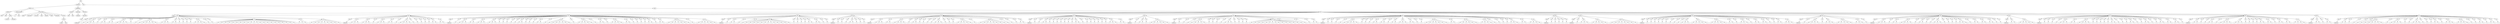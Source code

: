 digraph Tree {
	"t0" [label = "TEI"];
	"t1" [label = "teiHeader"];
	"t2" [label = "fileDesc"];
	"t3" [label = "titleStmt"];
	"t4" [label = "title"];
	"t5" [label = "title"];
	"t6" [label = "author"];
	"t7" [label = "surname"];
	"t8" [label = "forename"];
	"t9" [label = "publicationStmt"];
	"t10" [label = "p"];
	"t11" [label = "idno"];
	"t12" [label = "sourceDesc"];
	"t13" [label = "genre"];
	"t14" [label = "inspiration"];
	"t15" [label = "structure"];
	"t16" [label = "type"];
	"t17" [label = "periode"];
	"t18" [label = "taille"];
	"t19" [label = "permalien"];
	"t20" [label = "sources"];
	"t21" [label = "source"];
	"t22" [label = "author"];
	"t23" [label = "text"];
	"t24" [label = "profileDesc"];
	"t25" [label = "creation"];
	"t26" [label = "date"];
	"t27" [label = "date"];
	"t28" [label = "langUsage"];
	"t29" [label = "language"];
	"t30" [label = "textClass"];
	"t31" [label = "keywords"];
	"t32" [label = "term"];
	"t33" [label = "text"];
	"t34" [label = "body"];
	"t35" [label = "div1"];
	"t36" [label = "head"];
	"t37" [label = "div2"];
	"t38" [label = "head"];
	"t39" [label = "listPerson"];
	"t40" [label = "sp"];
	"t41" [label = "l"];
	"t42" [label = "sp"];
	"t43" [label = "l"];
	"t44" [label = "l"];
	"t45" [label = "l"];
	"t46" [label = "sp"];
	"t47" [label = "l"];
	"t48" [label = "sp"];
	"t49" [label = "l"];
	"t50" [label = "l"];
	"t51" [label = "sp"];
	"t52" [label = "l"];
	"t53" [label = "l"];
	"t54" [label = "sp"];
	"t55" [label = "l"];
	"t56" [label = "l"];
	"t57" [label = "l"];
	"t58" [label = "l"];
	"t59" [label = "sp"];
	"t60" [label = "l"];
	"t61" [label = "sp"];
	"t62" [label = "l"];
	"t63" [label = "sp"];
	"t64" [label = "l"];
	"t65" [label = "l"];
	"t66" [label = "l"];
	"t67" [label = "l"];
	"t68" [label = "l"];
	"t69" [label = "l"];
	"t70" [label = "sp"];
	"t71" [label = "l"];
	"t72" [label = "l"];
	"t73" [label = "l"];
	"t74" [label = "sp"];
	"t75" [label = "l"];
	"t76" [label = "l"];
	"t77" [label = "sp"];
	"t78" [label = "l"];
	"t79" [label = "sp"];
	"t80" [label = "l"];
	"t81" [label = "sp"];
	"t82" [label = "l"];
	"t83" [label = "sp"];
	"t84" [label = "l"];
	"t85" [label = "sp"];
	"t86" [label = "l"];
	"t87" [label = "l"];
	"t88" [label = "l"];
	"t89" [label = "l"];
	"t90" [label = "sp"];
	"t91" [label = "l"];
	"t92" [label = "sp"];
	"t93" [label = "l"];
	"t94" [label = "sp"];
	"t95" [label = "l"];
	"t96" [label = "l"];
	"t97" [label = "l"];
	"t98" [label = "l"];
	"t99" [label = "l"];
	"t100" [label = "l"];
	"t101" [label = "l"];
	"t102" [label = "l"];
	"t103" [label = "l"];
	"t104" [label = "l"];
	"t105" [label = "l"];
	"t106" [label = "l"];
	"t107" [label = "l"];
	"t108" [label = "l"];
	"t109" [label = "l"];
	"t110" [label = "l"];
	"t111" [label = "l"];
	"t112" [label = "l"];
	"t113" [label = "l"];
	"t114" [label = "l"];
	"t115" [label = "l"];
	"t116" [label = "l"];
	"t117" [label = "sp"];
	"t118" [label = "l"];
	"t119" [label = "l"];
	"t120" [label = "l"];
	"t121" [label = "sp"];
	"t122" [label = "l"];
	"t123" [label = "l"];
	"t124" [label = "l"];
	"t125" [label = "l"];
	"t126" [label = "l"];
	"t127" [label = "l"];
	"t128" [label = "l"];
	"t129" [label = "l"];
	"t130" [label = "l"];
	"t131" [label = "div2"];
	"t132" [label = "head"];
	"t133" [label = "listPerson"];
	"t134" [label = "sp"];
	"t135" [label = "l"];
	"t136" [label = "l"];
	"t137" [label = "l"];
	"t138" [label = "sp"];
	"t139" [label = "l"];
	"t140" [label = "l"];
	"t141" [label = "l"];
	"t142" [label = "sp"];
	"t143" [label = "l"];
	"t144" [label = "sp"];
	"t145" [label = "l"];
	"t146" [label = "l"];
	"t147" [label = "l"];
	"t148" [label = "sp"];
	"t149" [label = "l"];
	"t150" [label = "l"];
	"t151" [label = "sp"];
	"t152" [label = "l"];
	"t153" [label = "sp"];
	"t154" [label = "l"];
	"t155" [label = "l"];
	"t156" [label = "l"];
	"t157" [label = "l"];
	"t158" [label = "sp"];
	"t159" [label = "l"];
	"t160" [label = "sp"];
	"t161" [label = "l"];
	"t162" [label = "sp"];
	"t163" [label = "l"];
	"t164" [label = "sp"];
	"t165" [label = "l"];
	"t166" [label = "sp"];
	"t167" [label = "l"];
	"t168" [label = "sp"];
	"t169" [label = "l"];
	"t170" [label = "l"];
	"t171" [label = "sp"];
	"t172" [label = "l"];
	"t173" [label = "l"];
	"t174" [label = "div2"];
	"t175" [label = "head"];
	"t176" [label = "listPerson"];
	"t177" [label = "sp"];
	"t178" [label = "l"];
	"t179" [label = "sp"];
	"t180" [label = "l"];
	"t181" [label = "l"];
	"t182" [label = "l"];
	"t183" [label = "sp"];
	"t184" [label = "l"];
	"t185" [label = "l"];
	"t186" [label = "sp"];
	"t187" [label = "l"];
	"t188" [label = "l"];
	"t189" [label = "l"];
	"t190" [label = "sp"];
	"t191" [label = "l"];
	"t192" [label = "l"];
	"t193" [label = "l"];
	"t194" [label = "sp"];
	"t195" [label = "l"];
	"t196" [label = "sp"];
	"t197" [label = "l"];
	"t198" [label = "sp"];
	"t199" [label = "l"];
	"t200" [label = "sp"];
	"t201" [label = "l"];
	"t202" [label = "sp"];
	"t203" [label = "l"];
	"t204" [label = "sp"];
	"t205" [label = "l"];
	"t206" [label = "l"];
	"t207" [label = "sp"];
	"t208" [label = "l"];
	"t209" [label = "sp"];
	"t210" [label = "l"];
	"t211" [label = "sp"];
	"t212" [label = "l"];
	"t213" [label = "sp"];
	"t214" [label = "l"];
	"t215" [label = "l"];
	"t216" [label = "sp"];
	"t217" [label = "l"];
	"t218" [label = "sp"];
	"t219" [label = "l"];
	"t220" [label = "l"];
	"t221" [label = "l"];
	"t222" [label = "l"];
	"t223" [label = "l"];
	"t224" [label = "l"];
	"t225" [label = "l"];
	"t226" [label = "sp"];
	"t227" [label = "l"];
	"t228" [label = "sp"];
	"t229" [label = "l"];
	"t230" [label = "l"];
	"t231" [label = "l"];
	"t232" [label = "l"];
	"t233" [label = "l"];
	"t234" [label = "sp"];
	"t235" [label = "l"];
	"t236" [label = "sp"];
	"t237" [label = "l"];
	"t238" [label = "l"];
	"t239" [label = "sp"];
	"t240" [label = "l"];
	"t241" [label = "sp"];
	"t242" [label = "l"];
	"t243" [label = "l"];
	"t244" [label = "l"];
	"t245" [label = "l"];
	"t246" [label = "sp"];
	"t247" [label = "l"];
	"t248" [label = "l"];
	"t249" [label = "sp"];
	"t250" [label = "l"];
	"t251" [label = "sp"];
	"t252" [label = "l"];
	"t253" [label = "sp"];
	"t254" [label = "l"];
	"t255" [label = "sp"];
	"t256" [label = "l"];
	"t257" [label = "sp"];
	"t258" [label = "l"];
	"t259" [label = "l"];
	"t260" [label = "sp"];
	"t261" [label = "l"];
	"t262" [label = "sp"];
	"t263" [label = "l"];
	"t264" [label = "l"];
	"t265" [label = "sp"];
	"t266" [label = "l"];
	"t267" [label = "l"];
	"t268" [label = "l"];
	"t269" [label = "l"];
	"t270" [label = "l"];
	"t271" [label = "l"];
	"t272" [label = "l"];
	"t273" [label = "sp"];
	"t274" [label = "l"];
	"t275" [label = "sp"];
	"t276" [label = "l"];
	"t277" [label = "l"];
	"t278" [label = "l"];
	"t279" [label = "l"];
	"t280" [label = "l"];
	"t281" [label = "l"];
	"t282" [label = "div2"];
	"t283" [label = "head"];
	"t284" [label = "listPerson"];
	"t285" [label = "sp"];
	"t286" [label = "l"];
	"t287" [label = "sp"];
	"t288" [label = "l"];
	"t289" [label = "l"];
	"t290" [label = "sp"];
	"t291" [label = "l"];
	"t292" [label = "sp"];
	"t293" [label = "l"];
	"t294" [label = "sp"];
	"t295" [label = "l"];
	"t296" [label = "l"];
	"t297" [label = "l"];
	"t298" [label = "l"];
	"t299" [label = "l"];
	"t300" [label = "l"];
	"t301" [label = "l"];
	"t302" [label = "l"];
	"t303" [label = "l"];
	"t304" [label = "l"];
	"t305" [label = "l"];
	"t306" [label = "l"];
	"t307" [label = "l"];
	"t308" [label = "sp"];
	"t309" [label = "l"];
	"t310" [label = "sp"];
	"t311" [label = "l"];
	"t312" [label = "sp"];
	"t313" [label = "l"];
	"t314" [label = "sp"];
	"t315" [label = "l"];
	"t316" [label = "sp"];
	"t317" [label = "l"];
	"t318" [label = "l"];
	"t319" [label = "sp"];
	"t320" [label = "l"];
	"t321" [label = "l"];
	"t322" [label = "sp"];
	"t323" [label = "l"];
	"t324" [label = "sp"];
	"t325" [label = "l"];
	"t326" [label = "div2"];
	"t327" [label = "head"];
	"t328" [label = "listPerson"];
	"t329" [label = "sp"];
	"t330" [label = "l"];
	"t331" [label = "sp"];
	"t332" [label = "l"];
	"t333" [label = "sp"];
	"t334" [label = "l"];
	"t335" [label = "sp"];
	"t336" [label = "l"];
	"t337" [label = "l"];
	"t338" [label = "sp"];
	"t339" [label = "l"];
	"t340" [label = "sp"];
	"t341" [label = "l"];
	"t342" [label = "sp"];
	"t343" [label = "l"];
	"t344" [label = "div2"];
	"t345" [label = "head"];
	"t346" [label = "listPerson"];
	"t347" [label = "sp"];
	"t348" [label = "l"];
	"t349" [label = "l"];
	"t350" [label = "l"];
	"t351" [label = "sp"];
	"t352" [label = "l"];
	"t353" [label = "l"];
	"t354" [label = "sp"];
	"t355" [label = "l"];
	"t356" [label = "l"];
	"t357" [label = "l"];
	"t358" [label = "l"];
	"t359" [label = "sp"];
	"t360" [label = "l"];
	"t361" [label = "sp"];
	"t362" [label = "l"];
	"t363" [label = "l"];
	"t364" [label = "sp"];
	"t365" [label = "l"];
	"t366" [label = "sp"];
	"t367" [label = "l"];
	"t368" [label = "sp"];
	"t369" [label = "l"];
	"t370" [label = "sp"];
	"t371" [label = "l"];
	"t372" [label = "sp"];
	"t373" [label = "l"];
	"t374" [label = "l"];
	"t375" [label = "l"];
	"t376" [label = "sp"];
	"t377" [label = "l"];
	"t378" [label = "sp"];
	"t379" [label = "l"];
	"t380" [label = "sp"];
	"t381" [label = "l"];
	"t382" [label = "sp"];
	"t383" [label = "l"];
	"t384" [label = "l"];
	"t385" [label = "l"];
	"t386" [label = "l"];
	"t387" [label = "l"];
	"t388" [label = "sp"];
	"t389" [label = "l"];
	"t390" [label = "sp"];
	"t391" [label = "l"];
	"t392" [label = "l"];
	"t393" [label = "l"];
	"t394" [label = "l"];
	"t395" [label = "l"];
	"t396" [label = "l"];
	"t397" [label = "l"];
	"t398" [label = "l"];
	"t399" [label = "sp"];
	"t400" [label = "l"];
	"t401" [label = "sp"];
	"t402" [label = "l"];
	"t403" [label = "sp"];
	"t404" [label = "l"];
	"t405" [label = "sp"];
	"t406" [label = "l"];
	"t407" [label = "l"];
	"t408" [label = "div2"];
	"t409" [label = "head"];
	"t410" [label = "listPerson"];
	"t411" [label = "sp"];
	"t412" [label = "l"];
	"t413" [label = "sp"];
	"t414" [label = "l"];
	"t415" [label = "sp"];
	"t416" [label = "l"];
	"t417" [label = "l"];
	"t418" [label = "sp"];
	"t419" [label = "l"];
	"t420" [label = "sp"];
	"t421" [label = "l"];
	"t422" [label = "sp"];
	"t423" [label = "l"];
	"t424" [label = "sp"];
	"t425" [label = "l"];
	"t426" [label = "sp"];
	"t427" [label = "l"];
	"t428" [label = "sp"];
	"t429" [label = "l"];
	"t430" [label = "sp"];
	"t431" [label = "l"];
	"t432" [label = "sp"];
	"t433" [label = "l"];
	"t434" [label = "l"];
	"t435" [label = "sp"];
	"t436" [label = "l"];
	"t437" [label = "sp"];
	"t438" [label = "l"];
	"t439" [label = "sp"];
	"t440" [label = "l"];
	"t441" [label = "sp"];
	"t442" [label = "l"];
	"t443" [label = "sp"];
	"t444" [label = "l"];
	"t445" [label = "sp"];
	"t446" [label = "l"];
	"t447" [label = "sp"];
	"t448" [label = "l"];
	"t449" [label = "sp"];
	"t450" [label = "l"];
	"t451" [label = "l"];
	"t452" [label = "l"];
	"t453" [label = "sp"];
	"t454" [label = "l"];
	"t455" [label = "l"];
	"t456" [label = "div2"];
	"t457" [label = "head"];
	"t458" [label = "listPerson"];
	"t459" [label = "sp"];
	"t460" [label = "l"];
	"t461" [label = "sp"];
	"t462" [label = "l"];
	"t463" [label = "l"];
	"t464" [label = "sp"];
	"t465" [label = "l"];
	"t466" [label = "sp"];
	"t467" [label = "l"];
	"t468" [label = "l"];
	"t469" [label = "l"];
	"t470" [label = "l"];
	"t471" [label = "l"];
	"t472" [label = "l"];
	"t473" [label = "div2"];
	"t474" [label = "head"];
	"t475" [label = "listPerson"];
	"t476" [label = "sp"];
	"t477" [label = "l"];
	"t478" [label = "sp"];
	"t479" [label = "l"];
	"t480" [label = "sp"];
	"t481" [label = "l"];
	"t482" [label = "sp"];
	"t483" [label = "l"];
	"t484" [label = "l"];
	"t485" [label = "l"];
	"t486" [label = "l"];
	"t487" [label = "l"];
	"t488" [label = "sp"];
	"t489" [label = "l"];
	"t490" [label = "sp"];
	"t491" [label = "l"];
	"t492" [label = "sp"];
	"t493" [label = "l"];
	"t494" [label = "sp"];
	"t495" [label = "l"];
	"t496" [label = "sp"];
	"t497" [label = "l"];
	"t498" [label = "l"];
	"t499" [label = "l"];
	"t500" [label = "sp"];
	"t501" [label = "l"];
	"t502" [label = "sp"];
	"t503" [label = "l"];
	"t504" [label = "sp"];
	"t505" [label = "l"];
	"t506" [label = "sp"];
	"t507" [label = "l"];
	"t508" [label = "sp"];
	"t509" [label = "l"];
	"t510" [label = "l"];
	"t511" [label = "l"];
	"t512" [label = "l"];
	"t513" [label = "l"];
	"t514" [label = "l"];
	"t515" [label = "l"];
	"t516" [label = "l"];
	"t517" [label = "l"];
	"t518" [label = "l"];
	"t519" [label = "l"];
	"t520" [label = "l"];
	"t521" [label = "l"];
	"t522" [label = "l"];
	"t523" [label = "sp"];
	"t524" [label = "l"];
	"t525" [label = "sp"];
	"t526" [label = "l"];
	"t527" [label = "sp"];
	"t528" [label = "l"];
	"t529" [label = "sp"];
	"t530" [label = "l"];
	"t531" [label = "l"];
	"t532" [label = "div2"];
	"t533" [label = "head"];
	"t534" [label = "listPerson"];
	"t535" [label = "sp"];
	"t536" [label = "l"];
	"t537" [label = "sp"];
	"t538" [label = "l"];
	"t539" [label = "sp"];
	"t540" [label = "l"];
	"t541" [label = "sp"];
	"t542" [label = "l"];
	"t543" [label = "sp"];
	"t544" [label = "l"];
	"t545" [label = "l"];
	"t546" [label = "l"];
	"t547" [label = "l"];
	"t548" [label = "l"];
	"t549" [label = "sp"];
	"t550" [label = "l"];
	"t551" [label = "sp"];
	"t552" [label = "l"];
	"t553" [label = "sp"];
	"t554" [label = "l"];
	"t555" [label = "sp"];
	"t556" [label = "l"];
	"t557" [label = "l"];
	"t558" [label = "sp"];
	"t559" [label = "l"];
	"t560" [label = "l"];
	"t561" [label = "sp"];
	"t562" [label = "l"];
	"t563" [label = "sp"];
	"t564" [label = "l"];
	"t565" [label = "l"];
	"t566" [label = "sp"];
	"t567" [label = "l"];
	"t568" [label = "l"];
	"t569" [label = "l"];
	"t570" [label = "sp"];
	"t571" [label = "l"];
	"t572" [label = "l"];
	"t573" [label = "sp"];
	"t574" [label = "l"];
	"t575" [label = "sp"];
	"t576" [label = "l"];
	"t577" [label = "sp"];
	"t578" [label = "l"];
	"t579" [label = "l"];
	"t580" [label = "l"];
	"t581" [label = "l"];
	"t582" [label = "l"];
	"t583" [label = "l"];
	"t584" [label = "l"];
	"t585" [label = "sp"];
	"t586" [label = "l"];
	"t587" [label = "l"];
	"t588" [label = "sp"];
	"t589" [label = "l"];
	"t590" [label = "l"];
	"t591" [label = "l"];
	"t592" [label = "l"];
	"t593" [label = "l"];
	"t594" [label = "l"];
	"t595" [label = "sp"];
	"t596" [label = "l"];
	"t597" [label = "l"];
	"t598" [label = "l"];
	"t599" [label = "l"];
	"t600" [label = "sp"];
	"t601" [label = "l"];
	"t602" [label = "sp"];
	"t603" [label = "l"];
	"t604" [label = "sp"];
	"t605" [label = "l"];
	"t606" [label = "sp"];
	"t607" [label = "l"];
	"t608" [label = "sp"];
	"t609" [label = "l"];
	"t610" [label = "l"];
	"t611" [label = "l"];
	"t612" [label = "sp"];
	"t613" [label = "l"];
	"t614" [label = "l"];
	"t615" [label = "sp"];
	"t616" [label = "l"];
	"t617" [label = "l"];
	"t618" [label = "l"];
	"t619" [label = "l"];
	"t620" [label = "div2"];
	"t621" [label = "head"];
	"t622" [label = "listPerson"];
	"t623" [label = "sp"];
	"t624" [label = "l"];
	"t625" [label = "sp"];
	"t626" [label = "l"];
	"t627" [label = "sp"];
	"t628" [label = "l"];
	"t629" [label = "sp"];
	"t630" [label = "l"];
	"t631" [label = "sp"];
	"t632" [label = "l"];
	"t633" [label = "div2"];
	"t634" [label = "head"];
	"t635" [label = "listPerson"];
	"t636" [label = "sp"];
	"t637" [label = "l"];
	"t638" [label = "sp"];
	"t639" [label = "l"];
	"t640" [label = "l"];
	"t641" [label = "l"];
	"t642" [label = "sp"];
	"t643" [label = "l"];
	"t644" [label = "l"];
	"t645" [label = "l"];
	"t646" [label = "l"];
	"t647" [label = "l"];
	"t648" [label = "sp"];
	"t649" [label = "l"];
	"t650" [label = "l"];
	"t651" [label = "l"];
	"t652" [label = "l"];
	"t653" [label = "l"];
	"t654" [label = "l"];
	"t655" [label = "l"];
	"t656" [label = "l"];
	"t657" [label = "div2"];
	"t658" [label = "head"];
	"t659" [label = "listPerson"];
	"t660" [label = "sp"];
	"t661" [label = "l"];
	"t662" [label = "sp"];
	"t663" [label = "l"];
	"t664" [label = "sp"];
	"t665" [label = "l"];
	"t666" [label = "sp"];
	"t667" [label = "l"];
	"t668" [label = "sp"];
	"t669" [label = "l"];
	"t670" [label = "sp"];
	"t671" [label = "l"];
	"t672" [label = "sp"];
	"t673" [label = "l"];
	"t674" [label = "sp"];
	"t675" [label = "l"];
	"t676" [label = "sp"];
	"t677" [label = "l"];
	"t678" [label = "sp"];
	"t679" [label = "l"];
	"t680" [label = "l"];
	"t681" [label = "l"];
	"t682" [label = "sp"];
	"t683" [label = "l"];
	"t684" [label = "l"];
	"t685" [label = "l"];
	"t686" [label = "l"];
	"t687" [label = "l"];
	"t688" [label = "sp"];
	"t689" [label = "l"];
	"t690" [label = "l"];
	"t691" [label = "l"];
	"t692" [label = "l"];
	"t693" [label = "l"];
	"t694" [label = "sp"];
	"t695" [label = "l"];
	"t696" [label = "l"];
	"t697" [label = "sp"];
	"t698" [label = "l"];
	"t699" [label = "sp"];
	"t700" [label = "l"];
	"t701" [label = "l"];
	"t702" [label = "l"];
	"t703" [label = "sp"];
	"t704" [label = "l"];
	"t705" [label = "sp"];
	"t706" [label = "l"];
	"t707" [label = "l"];
	"t708" [label = "sp"];
	"t709" [label = "l"];
	"t710" [label = "l"];
	"t711" [label = "sp"];
	"t712" [label = "l"];
	"t713" [label = "sp"];
	"t714" [label = "l"];
	"t715" [label = "sp"];
	"t716" [label = "l"];
	"t717" [label = "l"];
	"t718" [label = "sp"];
	"t719" [label = "l"];
	"t720" [label = "l"];
	"t721" [label = "l"];
	"t722" [label = "div2"];
	"t723" [label = "head"];
	"t724" [label = "listPerson"];
	"t725" [label = "sp"];
	"t726" [label = "l"];
	"t727" [label = "sp"];
	"t728" [label = "l"];
	"t729" [label = "l"];
	"t730" [label = "l"];
	"t731" [label = "l"];
	"t732" [label = "sp"];
	"t733" [label = "l"];
	"t734" [label = "sp"];
	"t735" [label = "l"];
	"t736" [label = "l"];
	"t737" [label = "l"];
	"t738" [label = "sp"];
	"t739" [label = "l"];
	"t740" [label = "l"];
	"t741" [label = "l"];
	"t742" [label = "l"];
	"t743" [label = "l"];
	"t744" [label = "sp"];
	"t745" [label = "l"];
	"t746" [label = "l"];
	"t747" [label = "l"];
	"t748" [label = "sp"];
	"t749" [label = "l"];
	"t750" [label = "div2"];
	"t751" [label = "head"];
	"t752" [label = "listPerson"];
	"t753" [label = "sp"];
	"t754" [label = "l"];
	"t755" [label = "l"];
	"t756" [label = "l"];
	"t757" [label = "sp"];
	"t758" [label = "l"];
	"t759" [label = "sp"];
	"t760" [label = "l"];
	"t761" [label = "l"];
	"t762" [label = "sp"];
	"t763" [label = "l"];
	"t764" [label = "l"];
	"t765" [label = "l"];
	"t766" [label = "l"];
	"t767" [label = "sp"];
	"t768" [label = "l"];
	"t769" [label = "sp"];
	"t770" [label = "l"];
	"t771" [label = "l"];
	"t772" [label = "sp"];
	"t773" [label = "l"];
	"t774" [label = "sp"];
	"t775" [label = "l"];
	"t776" [label = "sp"];
	"t777" [label = "l"];
	"t778" [label = "l"];
	"t779" [label = "l"];
	"t780" [label = "sp"];
	"t781" [label = "l"];
	"t782" [label = "sp"];
	"t783" [label = "l"];
	"t784" [label = "sp"];
	"t785" [label = "l"];
	"t786" [label = "sp"];
	"t787" [label = "l"];
	"t788" [label = "sp"];
	"t789" [label = "l"];
	"t790" [label = "l"];
	"t791" [label = "l"];
	"t792" [label = "sp"];
	"t793" [label = "l"];
	"t794" [label = "sp"];
	"t795" [label = "l"];
	"t796" [label = "l"];
	"t797" [label = "sp"];
	"t798" [label = "l"];
	"t799" [label = "l"];
	"t800" [label = "sp"];
	"t801" [label = "l"];
	"t802" [label = "l"];
	"t803" [label = "sp"];
	"t804" [label = "l"];
	"t805" [label = "sp"];
	"t806" [label = "l"];
	"t807" [label = "div2"];
	"t808" [label = "head"];
	"t809" [label = "listPerson"];
	"t810" [label = "sp"];
	"t811" [label = "l"];
	"t812" [label = "l"];
	"t813" [label = "sp"];
	"t814" [label = "l"];
	"t815" [label = "l"];
	"t816" [label = "l"];
	"t817" [label = "l"];
	"t818" [label = "l"];
	"t819" [label = "div2"];
	"t820" [label = "head"];
	"t821" [label = "listPerson"];
	"t822" [label = "sp"];
	"t823" [label = "l"];
	"t824" [label = "sp"];
	"t825" [label = "l"];
	"t826" [label = "sp"];
	"t827" [label = "l"];
	"t828" [label = "sp"];
	"t829" [label = "l"];
	"t830" [label = "sp"];
	"t831" [label = "l"];
	"t832" [label = "l"];
	"t833" [label = "l"];
	"t834" [label = "sp"];
	"t835" [label = "l"];
	"t836" [label = "l"];
	"t837" [label = "sp"];
	"t838" [label = "l"];
	"t839" [label = "l"];
	"t840" [label = "l"];
	"t841" [label = "l"];
	"t842" [label = "sp"];
	"t843" [label = "l"];
	"t844" [label = "sp"];
	"t845" [label = "l"];
	"t846" [label = "sp"];
	"t847" [label = "l"];
	"t848" [label = "sp"];
	"t849" [label = "l"];
	"t850" [label = "sp"];
	"t851" [label = "l"];
	"t852" [label = "sp"];
	"t853" [label = "l"];
	"t854" [label = "l"];
	"t855" [label = "sp"];
	"t856" [label = "l"];
	"t857" [label = "sp"];
	"t858" [label = "l"];
	"t859" [label = "sp"];
	"t860" [label = "l"];
	"t861" [label = "sp"];
	"t862" [label = "l"];
	"t863" [label = "l"];
	"t864" [label = "sp"];
	"t865" [label = "l"];
	"t866" [label = "sp"];
	"t867" [label = "l"];
	"t868" [label = "sp"];
	"t869" [label = "l"];
	"t870" [label = "l"];
	"t871" [label = "sp"];
	"t872" [label = "l"];
	"t873" [label = "sp"];
	"t874" [label = "l"];
	"t875" [label = "sp"];
	"t876" [label = "l"];
	"t877" [label = "l"];
	"t878" [label = "sp"];
	"t879" [label = "l"];
	"t880" [label = "l"];
	"t881" [label = "sp"];
	"t882" [label = "l"];
	"t883" [label = "l"];
	"t884" [label = "sp"];
	"t885" [label = "l"];
	"t886" [label = "div2"];
	"t887" [label = "head"];
	"t888" [label = "listPerson"];
	"t889" [label = "sp"];
	"t890" [label = "l"];
	"t891" [label = "l"];
	"t892" [label = "sp"];
	"t893" [label = "l"];
	"t894" [label = "sp"];
	"t895" [label = "l"];
	"t896" [label = "sp"];
	"t897" [label = "l"];
	"t898" [label = "l"];
	"t899" [label = "sp"];
	"t900" [label = "l"];
	"t901" [label = "sp"];
	"t902" [label = "l"];
	"t903" [label = "l"];
	"t904" [label = "l"];
	"t905" [label = "l"];
	"t906" [label = "sp"];
	"t907" [label = "l"];
	"t908" [label = "l"];
	"t909" [label = "l"];
	"t910" [label = "sp"];
	"t911" [label = "l"];
	"t912" [label = "sp"];
	"t913" [label = "l"];
	"t914" [label = "sp"];
	"t915" [label = "l"];
	"t916" [label = "sp"];
	"t917" [label = "l"];
	"t918" [label = "sp"];
	"t919" [label = "l"];
	"t920" [label = "l"];
	"t921" [label = "sp"];
	"t922" [label = "l"];
	"t923" [label = "l"];
	"t924" [label = "sp"];
	"t925" [label = "l"];
	"t926" [label = "sp"];
	"t927" [label = "l"];
	"t928" [label = "l"];
	"t929" [label = "sp"];
	"t930" [label = "l"];
	"t931" [label = "l"];
	"t932" [label = "sp"];
	"t933" [label = "l"];
	"t934" [label = "l"];
	"t935" [label = "l"];
	"t936" [label = "l"];
	"t937" [label = "div2"];
	"t938" [label = "head"];
	"t939" [label = "listPerson"];
	"t940" [label = "sp"];
	"t941" [label = "l"];
	"t942" [label = "l"];
	"t943" [label = "sp"];
	"t944" [label = "l"];
	"t945" [label = "sp"];
	"t946" [label = "l"];
	"t947" [label = "l"];
	"t948" [label = "div2"];
	"t949" [label = "head"];
	"t950" [label = "listPerson"];
	"t951" [label = "sp"];
	"t952" [label = "l"];
	"t953" [label = "l"];
	"t954" [label = "sp"];
	"t955" [label = "l"];
	"t956" [label = "sp"];
	"t957" [label = "l"];
	"t958" [label = "sp"];
	"t959" [label = "l"];
	"t960" [label = "sp"];
	"t961" [label = "l"];
	"t962" [label = "sp"];
	"t963" [label = "l"];
	"t964" [label = "l"];
	"t965" [label = "l"];
	"t966" [label = "l"];
	"t967" [label = "l"];
	"t968" [label = "l"];
	"t969" [label = "sp"];
	"t970" [label = "l"];
	"t971" [label = "sp"];
	"t972" [label = "l"];
	"t973" [label = "l"];
	"t974" [label = "l"];
	"t975" [label = "l"];
	"t976" [label = "sp"];
	"t977" [label = "l"];
	"t978" [label = "sp"];
	"t979" [label = "l"];
	"t980" [label = "sp"];
	"t981" [label = "l"];
	"t982" [label = "l"];
	"t983" [label = "l"];
	"t984" [label = "sp"];
	"t985" [label = "l"];
	"t986" [label = "sp"];
	"t987" [label = "l"];
	"t988" [label = "sp"];
	"t989" [label = "l"];
	"t990" [label = "sp"];
	"t991" [label = "l"];
	"t992" [label = "l"];
	"t993" [label = "sp"];
	"t994" [label = "l"];
	"t995" [label = "sp"];
	"t996" [label = "l"];
	"t997" [label = "l"];
	"t998" [label = "l"];
	"t999" [label = "sp"];
	"t1000" [label = "l"];
	"t1001" [label = "l"];
	"t1002" [label = "l"];
	"t1003" [label = "l"];
	"t1004" [label = "sp"];
	"t1005" [label = "l"];
	"t1006" [label = "sp"];
	"t1007" [label = "l"];
	"t1008" [label = "sp"];
	"t1009" [label = "l"];
	"t1010" [label = "l"];
	"t1011" [label = "sp"];
	"t1012" [label = "l"];
	"t1013" [label = "sp"];
	"t1014" [label = "l"];
	"t1015" [label = "l"];
	"t1016" [label = "sp"];
	"t1017" [label = "l"];
	"t0" -> "t1";
	"t1" -> "t2";
	"t2" -> "t3";
	"t3" -> "t4";
	"t3" -> "t5";
	"t3" -> "t6";
	"t6" -> "t7";
	"t6" -> "t8";
	"t2" -> "t9";
	"t9" -> "t10";
	"t9" -> "t11";
	"t2" -> "t12";
	"t12" -> "t13";
	"t12" -> "t14";
	"t12" -> "t15";
	"t12" -> "t16";
	"t12" -> "t17";
	"t12" -> "t18";
	"t12" -> "t19";
	"t12" -> "t20";
	"t20" -> "t21";
	"t21" -> "t22";
	"t21" -> "t23";
	"t1" -> "t24";
	"t24" -> "t25";
	"t25" -> "t26";
	"t25" -> "t27";
	"t24" -> "t28";
	"t28" -> "t29";
	"t24" -> "t30";
	"t30" -> "t31";
	"t31" -> "t32";
	"t0" -> "t33";
	"t33" -> "t34";
	"t34" -> "t35";
	"t35" -> "t36";
	"t35" -> "t37";
	"t37" -> "t38";
	"t38" -> "t39";
	"t37" -> "t40";
	"t40" -> "t41";
	"t37" -> "t42";
	"t42" -> "t43";
	"t42" -> "t44";
	"t42" -> "t45";
	"t37" -> "t46";
	"t46" -> "t47";
	"t37" -> "t48";
	"t48" -> "t49";
	"t48" -> "t50";
	"t37" -> "t51";
	"t51" -> "t52";
	"t51" -> "t53";
	"t37" -> "t54";
	"t54" -> "t55";
	"t54" -> "t56";
	"t54" -> "t57";
	"t54" -> "t58";
	"t37" -> "t59";
	"t59" -> "t60";
	"t37" -> "t61";
	"t61" -> "t62";
	"t37" -> "t63";
	"t63" -> "t64";
	"t63" -> "t65";
	"t63" -> "t66";
	"t63" -> "t67";
	"t63" -> "t68";
	"t63" -> "t69";
	"t37" -> "t70";
	"t70" -> "t71";
	"t70" -> "t72";
	"t70" -> "t73";
	"t37" -> "t74";
	"t74" -> "t75";
	"t74" -> "t76";
	"t37" -> "t77";
	"t77" -> "t78";
	"t37" -> "t79";
	"t79" -> "t80";
	"t37" -> "t81";
	"t81" -> "t82";
	"t37" -> "t83";
	"t83" -> "t84";
	"t37" -> "t85";
	"t85" -> "t86";
	"t85" -> "t87";
	"t85" -> "t88";
	"t85" -> "t89";
	"t37" -> "t90";
	"t90" -> "t91";
	"t37" -> "t92";
	"t92" -> "t93";
	"t37" -> "t94";
	"t94" -> "t95";
	"t94" -> "t96";
	"t94" -> "t97";
	"t94" -> "t98";
	"t94" -> "t99";
	"t94" -> "t100";
	"t94" -> "t101";
	"t94" -> "t102";
	"t94" -> "t103";
	"t94" -> "t104";
	"t94" -> "t105";
	"t94" -> "t106";
	"t94" -> "t107";
	"t94" -> "t108";
	"t94" -> "t109";
	"t94" -> "t110";
	"t94" -> "t111";
	"t94" -> "t112";
	"t94" -> "t113";
	"t94" -> "t114";
	"t94" -> "t115";
	"t94" -> "t116";
	"t37" -> "t117";
	"t117" -> "t118";
	"t117" -> "t119";
	"t117" -> "t120";
	"t37" -> "t121";
	"t121" -> "t122";
	"t121" -> "t123";
	"t121" -> "t124";
	"t121" -> "t125";
	"t121" -> "t126";
	"t121" -> "t127";
	"t121" -> "t128";
	"t121" -> "t129";
	"t121" -> "t130";
	"t35" -> "t131";
	"t131" -> "t132";
	"t132" -> "t133";
	"t131" -> "t134";
	"t134" -> "t135";
	"t134" -> "t136";
	"t134" -> "t137";
	"t131" -> "t138";
	"t138" -> "t139";
	"t138" -> "t140";
	"t138" -> "t141";
	"t131" -> "t142";
	"t142" -> "t143";
	"t131" -> "t144";
	"t144" -> "t145";
	"t144" -> "t146";
	"t144" -> "t147";
	"t131" -> "t148";
	"t148" -> "t149";
	"t148" -> "t150";
	"t131" -> "t151";
	"t151" -> "t152";
	"t131" -> "t153";
	"t153" -> "t154";
	"t153" -> "t155";
	"t153" -> "t156";
	"t153" -> "t157";
	"t131" -> "t158";
	"t158" -> "t159";
	"t131" -> "t160";
	"t160" -> "t161";
	"t131" -> "t162";
	"t162" -> "t163";
	"t131" -> "t164";
	"t164" -> "t165";
	"t131" -> "t166";
	"t166" -> "t167";
	"t131" -> "t168";
	"t168" -> "t169";
	"t168" -> "t170";
	"t131" -> "t171";
	"t171" -> "t172";
	"t171" -> "t173";
	"t35" -> "t174";
	"t174" -> "t175";
	"t175" -> "t176";
	"t174" -> "t177";
	"t177" -> "t178";
	"t174" -> "t179";
	"t179" -> "t180";
	"t179" -> "t181";
	"t179" -> "t182";
	"t174" -> "t183";
	"t183" -> "t184";
	"t183" -> "t185";
	"t174" -> "t186";
	"t186" -> "t187";
	"t186" -> "t188";
	"t186" -> "t189";
	"t174" -> "t190";
	"t190" -> "t191";
	"t190" -> "t192";
	"t190" -> "t193";
	"t174" -> "t194";
	"t194" -> "t195";
	"t174" -> "t196";
	"t196" -> "t197";
	"t174" -> "t198";
	"t198" -> "t199";
	"t174" -> "t200";
	"t200" -> "t201";
	"t174" -> "t202";
	"t202" -> "t203";
	"t174" -> "t204";
	"t204" -> "t205";
	"t204" -> "t206";
	"t174" -> "t207";
	"t207" -> "t208";
	"t174" -> "t209";
	"t209" -> "t210";
	"t174" -> "t211";
	"t211" -> "t212";
	"t174" -> "t213";
	"t213" -> "t214";
	"t213" -> "t215";
	"t174" -> "t216";
	"t216" -> "t217";
	"t174" -> "t218";
	"t218" -> "t219";
	"t218" -> "t220";
	"t218" -> "t221";
	"t218" -> "t222";
	"t218" -> "t223";
	"t218" -> "t224";
	"t218" -> "t225";
	"t174" -> "t226";
	"t226" -> "t227";
	"t174" -> "t228";
	"t228" -> "t229";
	"t228" -> "t230";
	"t228" -> "t231";
	"t228" -> "t232";
	"t228" -> "t233";
	"t174" -> "t234";
	"t234" -> "t235";
	"t174" -> "t236";
	"t236" -> "t237";
	"t236" -> "t238";
	"t174" -> "t239";
	"t239" -> "t240";
	"t174" -> "t241";
	"t241" -> "t242";
	"t241" -> "t243";
	"t241" -> "t244";
	"t241" -> "t245";
	"t174" -> "t246";
	"t246" -> "t247";
	"t246" -> "t248";
	"t174" -> "t249";
	"t249" -> "t250";
	"t174" -> "t251";
	"t251" -> "t252";
	"t174" -> "t253";
	"t253" -> "t254";
	"t174" -> "t255";
	"t255" -> "t256";
	"t174" -> "t257";
	"t257" -> "t258";
	"t257" -> "t259";
	"t174" -> "t260";
	"t260" -> "t261";
	"t174" -> "t262";
	"t262" -> "t263";
	"t262" -> "t264";
	"t174" -> "t265";
	"t265" -> "t266";
	"t265" -> "t267";
	"t265" -> "t268";
	"t265" -> "t269";
	"t265" -> "t270";
	"t265" -> "t271";
	"t265" -> "t272";
	"t174" -> "t273";
	"t273" -> "t274";
	"t174" -> "t275";
	"t275" -> "t276";
	"t275" -> "t277";
	"t275" -> "t278";
	"t275" -> "t279";
	"t275" -> "t280";
	"t275" -> "t281";
	"t35" -> "t282";
	"t282" -> "t283";
	"t283" -> "t284";
	"t282" -> "t285";
	"t285" -> "t286";
	"t282" -> "t287";
	"t287" -> "t288";
	"t287" -> "t289";
	"t282" -> "t290";
	"t290" -> "t291";
	"t282" -> "t292";
	"t292" -> "t293";
	"t282" -> "t294";
	"t294" -> "t295";
	"t294" -> "t296";
	"t294" -> "t297";
	"t294" -> "t298";
	"t294" -> "t299";
	"t294" -> "t300";
	"t294" -> "t301";
	"t294" -> "t302";
	"t294" -> "t303";
	"t294" -> "t304";
	"t294" -> "t305";
	"t294" -> "t306";
	"t294" -> "t307";
	"t282" -> "t308";
	"t308" -> "t309";
	"t282" -> "t310";
	"t310" -> "t311";
	"t282" -> "t312";
	"t312" -> "t313";
	"t282" -> "t314";
	"t314" -> "t315";
	"t282" -> "t316";
	"t316" -> "t317";
	"t316" -> "t318";
	"t282" -> "t319";
	"t319" -> "t320";
	"t319" -> "t321";
	"t282" -> "t322";
	"t322" -> "t323";
	"t282" -> "t324";
	"t324" -> "t325";
	"t35" -> "t326";
	"t326" -> "t327";
	"t327" -> "t328";
	"t326" -> "t329";
	"t329" -> "t330";
	"t326" -> "t331";
	"t331" -> "t332";
	"t326" -> "t333";
	"t333" -> "t334";
	"t326" -> "t335";
	"t335" -> "t336";
	"t335" -> "t337";
	"t326" -> "t338";
	"t338" -> "t339";
	"t326" -> "t340";
	"t340" -> "t341";
	"t326" -> "t342";
	"t342" -> "t343";
	"t35" -> "t344";
	"t344" -> "t345";
	"t345" -> "t346";
	"t344" -> "t347";
	"t347" -> "t348";
	"t347" -> "t349";
	"t347" -> "t350";
	"t344" -> "t351";
	"t351" -> "t352";
	"t351" -> "t353";
	"t344" -> "t354";
	"t354" -> "t355";
	"t354" -> "t356";
	"t354" -> "t357";
	"t354" -> "t358";
	"t344" -> "t359";
	"t359" -> "t360";
	"t344" -> "t361";
	"t361" -> "t362";
	"t361" -> "t363";
	"t344" -> "t364";
	"t364" -> "t365";
	"t344" -> "t366";
	"t366" -> "t367";
	"t344" -> "t368";
	"t368" -> "t369";
	"t344" -> "t370";
	"t370" -> "t371";
	"t344" -> "t372";
	"t372" -> "t373";
	"t372" -> "t374";
	"t372" -> "t375";
	"t344" -> "t376";
	"t376" -> "t377";
	"t344" -> "t378";
	"t378" -> "t379";
	"t344" -> "t380";
	"t380" -> "t381";
	"t344" -> "t382";
	"t382" -> "t383";
	"t382" -> "t384";
	"t382" -> "t385";
	"t382" -> "t386";
	"t382" -> "t387";
	"t344" -> "t388";
	"t388" -> "t389";
	"t344" -> "t390";
	"t390" -> "t391";
	"t390" -> "t392";
	"t390" -> "t393";
	"t390" -> "t394";
	"t390" -> "t395";
	"t390" -> "t396";
	"t390" -> "t397";
	"t390" -> "t398";
	"t344" -> "t399";
	"t399" -> "t400";
	"t344" -> "t401";
	"t401" -> "t402";
	"t344" -> "t403";
	"t403" -> "t404";
	"t344" -> "t405";
	"t405" -> "t406";
	"t405" -> "t407";
	"t35" -> "t408";
	"t408" -> "t409";
	"t409" -> "t410";
	"t408" -> "t411";
	"t411" -> "t412";
	"t408" -> "t413";
	"t413" -> "t414";
	"t408" -> "t415";
	"t415" -> "t416";
	"t415" -> "t417";
	"t408" -> "t418";
	"t418" -> "t419";
	"t408" -> "t420";
	"t420" -> "t421";
	"t408" -> "t422";
	"t422" -> "t423";
	"t408" -> "t424";
	"t424" -> "t425";
	"t408" -> "t426";
	"t426" -> "t427";
	"t408" -> "t428";
	"t428" -> "t429";
	"t408" -> "t430";
	"t430" -> "t431";
	"t408" -> "t432";
	"t432" -> "t433";
	"t432" -> "t434";
	"t408" -> "t435";
	"t435" -> "t436";
	"t408" -> "t437";
	"t437" -> "t438";
	"t408" -> "t439";
	"t439" -> "t440";
	"t408" -> "t441";
	"t441" -> "t442";
	"t408" -> "t443";
	"t443" -> "t444";
	"t408" -> "t445";
	"t445" -> "t446";
	"t408" -> "t447";
	"t447" -> "t448";
	"t408" -> "t449";
	"t449" -> "t450";
	"t449" -> "t451";
	"t449" -> "t452";
	"t408" -> "t453";
	"t453" -> "t454";
	"t453" -> "t455";
	"t35" -> "t456";
	"t456" -> "t457";
	"t457" -> "t458";
	"t456" -> "t459";
	"t459" -> "t460";
	"t456" -> "t461";
	"t461" -> "t462";
	"t461" -> "t463";
	"t456" -> "t464";
	"t464" -> "t465";
	"t456" -> "t466";
	"t466" -> "t467";
	"t466" -> "t468";
	"t466" -> "t469";
	"t466" -> "t470";
	"t466" -> "t471";
	"t466" -> "t472";
	"t35" -> "t473";
	"t473" -> "t474";
	"t474" -> "t475";
	"t473" -> "t476";
	"t476" -> "t477";
	"t473" -> "t478";
	"t478" -> "t479";
	"t473" -> "t480";
	"t480" -> "t481";
	"t473" -> "t482";
	"t482" -> "t483";
	"t482" -> "t484";
	"t482" -> "t485";
	"t482" -> "t486";
	"t482" -> "t487";
	"t473" -> "t488";
	"t488" -> "t489";
	"t473" -> "t490";
	"t490" -> "t491";
	"t473" -> "t492";
	"t492" -> "t493";
	"t473" -> "t494";
	"t494" -> "t495";
	"t473" -> "t496";
	"t496" -> "t497";
	"t496" -> "t498";
	"t496" -> "t499";
	"t473" -> "t500";
	"t500" -> "t501";
	"t473" -> "t502";
	"t502" -> "t503";
	"t473" -> "t504";
	"t504" -> "t505";
	"t473" -> "t506";
	"t506" -> "t507";
	"t473" -> "t508";
	"t508" -> "t509";
	"t508" -> "t510";
	"t508" -> "t511";
	"t508" -> "t512";
	"t508" -> "t513";
	"t508" -> "t514";
	"t508" -> "t515";
	"t508" -> "t516";
	"t508" -> "t517";
	"t508" -> "t518";
	"t508" -> "t519";
	"t508" -> "t520";
	"t508" -> "t521";
	"t508" -> "t522";
	"t473" -> "t523";
	"t523" -> "t524";
	"t473" -> "t525";
	"t525" -> "t526";
	"t473" -> "t527";
	"t527" -> "t528";
	"t473" -> "t529";
	"t529" -> "t530";
	"t529" -> "t531";
	"t35" -> "t532";
	"t532" -> "t533";
	"t533" -> "t534";
	"t532" -> "t535";
	"t535" -> "t536";
	"t532" -> "t537";
	"t537" -> "t538";
	"t532" -> "t539";
	"t539" -> "t540";
	"t532" -> "t541";
	"t541" -> "t542";
	"t532" -> "t543";
	"t543" -> "t544";
	"t543" -> "t545";
	"t543" -> "t546";
	"t543" -> "t547";
	"t543" -> "t548";
	"t532" -> "t549";
	"t549" -> "t550";
	"t532" -> "t551";
	"t551" -> "t552";
	"t532" -> "t553";
	"t553" -> "t554";
	"t532" -> "t555";
	"t555" -> "t556";
	"t555" -> "t557";
	"t532" -> "t558";
	"t558" -> "t559";
	"t558" -> "t560";
	"t532" -> "t561";
	"t561" -> "t562";
	"t532" -> "t563";
	"t563" -> "t564";
	"t563" -> "t565";
	"t532" -> "t566";
	"t566" -> "t567";
	"t566" -> "t568";
	"t566" -> "t569";
	"t532" -> "t570";
	"t570" -> "t571";
	"t570" -> "t572";
	"t532" -> "t573";
	"t573" -> "t574";
	"t532" -> "t575";
	"t575" -> "t576";
	"t532" -> "t577";
	"t577" -> "t578";
	"t577" -> "t579";
	"t577" -> "t580";
	"t577" -> "t581";
	"t577" -> "t582";
	"t577" -> "t583";
	"t577" -> "t584";
	"t532" -> "t585";
	"t585" -> "t586";
	"t585" -> "t587";
	"t532" -> "t588";
	"t588" -> "t589";
	"t588" -> "t590";
	"t588" -> "t591";
	"t588" -> "t592";
	"t588" -> "t593";
	"t588" -> "t594";
	"t532" -> "t595";
	"t595" -> "t596";
	"t595" -> "t597";
	"t595" -> "t598";
	"t595" -> "t599";
	"t532" -> "t600";
	"t600" -> "t601";
	"t532" -> "t602";
	"t602" -> "t603";
	"t532" -> "t604";
	"t604" -> "t605";
	"t532" -> "t606";
	"t606" -> "t607";
	"t532" -> "t608";
	"t608" -> "t609";
	"t608" -> "t610";
	"t608" -> "t611";
	"t532" -> "t612";
	"t612" -> "t613";
	"t612" -> "t614";
	"t532" -> "t615";
	"t615" -> "t616";
	"t615" -> "t617";
	"t615" -> "t618";
	"t615" -> "t619";
	"t35" -> "t620";
	"t620" -> "t621";
	"t621" -> "t622";
	"t620" -> "t623";
	"t623" -> "t624";
	"t620" -> "t625";
	"t625" -> "t626";
	"t620" -> "t627";
	"t627" -> "t628";
	"t620" -> "t629";
	"t629" -> "t630";
	"t620" -> "t631";
	"t631" -> "t632";
	"t35" -> "t633";
	"t633" -> "t634";
	"t634" -> "t635";
	"t633" -> "t636";
	"t636" -> "t637";
	"t633" -> "t638";
	"t638" -> "t639";
	"t638" -> "t640";
	"t638" -> "t641";
	"t633" -> "t642";
	"t642" -> "t643";
	"t642" -> "t644";
	"t642" -> "t645";
	"t642" -> "t646";
	"t642" -> "t647";
	"t633" -> "t648";
	"t648" -> "t649";
	"t648" -> "t650";
	"t648" -> "t651";
	"t648" -> "t652";
	"t648" -> "t653";
	"t648" -> "t654";
	"t648" -> "t655";
	"t648" -> "t656";
	"t35" -> "t657";
	"t657" -> "t658";
	"t658" -> "t659";
	"t657" -> "t660";
	"t660" -> "t661";
	"t657" -> "t662";
	"t662" -> "t663";
	"t657" -> "t664";
	"t664" -> "t665";
	"t657" -> "t666";
	"t666" -> "t667";
	"t657" -> "t668";
	"t668" -> "t669";
	"t657" -> "t670";
	"t670" -> "t671";
	"t657" -> "t672";
	"t672" -> "t673";
	"t657" -> "t674";
	"t674" -> "t675";
	"t657" -> "t676";
	"t676" -> "t677";
	"t657" -> "t678";
	"t678" -> "t679";
	"t678" -> "t680";
	"t678" -> "t681";
	"t657" -> "t682";
	"t682" -> "t683";
	"t682" -> "t684";
	"t682" -> "t685";
	"t682" -> "t686";
	"t682" -> "t687";
	"t657" -> "t688";
	"t688" -> "t689";
	"t688" -> "t690";
	"t688" -> "t691";
	"t688" -> "t692";
	"t688" -> "t693";
	"t657" -> "t694";
	"t694" -> "t695";
	"t694" -> "t696";
	"t657" -> "t697";
	"t697" -> "t698";
	"t657" -> "t699";
	"t699" -> "t700";
	"t699" -> "t701";
	"t699" -> "t702";
	"t657" -> "t703";
	"t703" -> "t704";
	"t657" -> "t705";
	"t705" -> "t706";
	"t705" -> "t707";
	"t657" -> "t708";
	"t708" -> "t709";
	"t708" -> "t710";
	"t657" -> "t711";
	"t711" -> "t712";
	"t657" -> "t713";
	"t713" -> "t714";
	"t657" -> "t715";
	"t715" -> "t716";
	"t715" -> "t717";
	"t657" -> "t718";
	"t718" -> "t719";
	"t718" -> "t720";
	"t718" -> "t721";
	"t35" -> "t722";
	"t722" -> "t723";
	"t723" -> "t724";
	"t722" -> "t725";
	"t725" -> "t726";
	"t722" -> "t727";
	"t727" -> "t728";
	"t727" -> "t729";
	"t727" -> "t730";
	"t727" -> "t731";
	"t722" -> "t732";
	"t732" -> "t733";
	"t722" -> "t734";
	"t734" -> "t735";
	"t734" -> "t736";
	"t734" -> "t737";
	"t722" -> "t738";
	"t738" -> "t739";
	"t738" -> "t740";
	"t738" -> "t741";
	"t738" -> "t742";
	"t738" -> "t743";
	"t722" -> "t744";
	"t744" -> "t745";
	"t744" -> "t746";
	"t744" -> "t747";
	"t722" -> "t748";
	"t748" -> "t749";
	"t35" -> "t750";
	"t750" -> "t751";
	"t751" -> "t752";
	"t750" -> "t753";
	"t753" -> "t754";
	"t753" -> "t755";
	"t753" -> "t756";
	"t750" -> "t757";
	"t757" -> "t758";
	"t750" -> "t759";
	"t759" -> "t760";
	"t759" -> "t761";
	"t750" -> "t762";
	"t762" -> "t763";
	"t762" -> "t764";
	"t762" -> "t765";
	"t762" -> "t766";
	"t750" -> "t767";
	"t767" -> "t768";
	"t750" -> "t769";
	"t769" -> "t770";
	"t769" -> "t771";
	"t750" -> "t772";
	"t772" -> "t773";
	"t750" -> "t774";
	"t774" -> "t775";
	"t750" -> "t776";
	"t776" -> "t777";
	"t776" -> "t778";
	"t776" -> "t779";
	"t750" -> "t780";
	"t780" -> "t781";
	"t750" -> "t782";
	"t782" -> "t783";
	"t750" -> "t784";
	"t784" -> "t785";
	"t750" -> "t786";
	"t786" -> "t787";
	"t750" -> "t788";
	"t788" -> "t789";
	"t788" -> "t790";
	"t788" -> "t791";
	"t750" -> "t792";
	"t792" -> "t793";
	"t750" -> "t794";
	"t794" -> "t795";
	"t794" -> "t796";
	"t750" -> "t797";
	"t797" -> "t798";
	"t797" -> "t799";
	"t750" -> "t800";
	"t800" -> "t801";
	"t800" -> "t802";
	"t750" -> "t803";
	"t803" -> "t804";
	"t750" -> "t805";
	"t805" -> "t806";
	"t35" -> "t807";
	"t807" -> "t808";
	"t808" -> "t809";
	"t807" -> "t810";
	"t810" -> "t811";
	"t810" -> "t812";
	"t807" -> "t813";
	"t813" -> "t814";
	"t813" -> "t815";
	"t813" -> "t816";
	"t813" -> "t817";
	"t813" -> "t818";
	"t35" -> "t819";
	"t819" -> "t820";
	"t820" -> "t821";
	"t819" -> "t822";
	"t822" -> "t823";
	"t819" -> "t824";
	"t824" -> "t825";
	"t819" -> "t826";
	"t826" -> "t827";
	"t819" -> "t828";
	"t828" -> "t829";
	"t819" -> "t830";
	"t830" -> "t831";
	"t830" -> "t832";
	"t830" -> "t833";
	"t819" -> "t834";
	"t834" -> "t835";
	"t834" -> "t836";
	"t819" -> "t837";
	"t837" -> "t838";
	"t837" -> "t839";
	"t837" -> "t840";
	"t837" -> "t841";
	"t819" -> "t842";
	"t842" -> "t843";
	"t819" -> "t844";
	"t844" -> "t845";
	"t819" -> "t846";
	"t846" -> "t847";
	"t819" -> "t848";
	"t848" -> "t849";
	"t819" -> "t850";
	"t850" -> "t851";
	"t819" -> "t852";
	"t852" -> "t853";
	"t852" -> "t854";
	"t819" -> "t855";
	"t855" -> "t856";
	"t819" -> "t857";
	"t857" -> "t858";
	"t819" -> "t859";
	"t859" -> "t860";
	"t819" -> "t861";
	"t861" -> "t862";
	"t861" -> "t863";
	"t819" -> "t864";
	"t864" -> "t865";
	"t819" -> "t866";
	"t866" -> "t867";
	"t819" -> "t868";
	"t868" -> "t869";
	"t868" -> "t870";
	"t819" -> "t871";
	"t871" -> "t872";
	"t819" -> "t873";
	"t873" -> "t874";
	"t819" -> "t875";
	"t875" -> "t876";
	"t875" -> "t877";
	"t819" -> "t878";
	"t878" -> "t879";
	"t878" -> "t880";
	"t819" -> "t881";
	"t881" -> "t882";
	"t881" -> "t883";
	"t819" -> "t884";
	"t884" -> "t885";
	"t35" -> "t886";
	"t886" -> "t887";
	"t887" -> "t888";
	"t886" -> "t889";
	"t889" -> "t890";
	"t889" -> "t891";
	"t886" -> "t892";
	"t892" -> "t893";
	"t886" -> "t894";
	"t894" -> "t895";
	"t886" -> "t896";
	"t896" -> "t897";
	"t896" -> "t898";
	"t886" -> "t899";
	"t899" -> "t900";
	"t886" -> "t901";
	"t901" -> "t902";
	"t901" -> "t903";
	"t901" -> "t904";
	"t901" -> "t905";
	"t886" -> "t906";
	"t906" -> "t907";
	"t906" -> "t908";
	"t906" -> "t909";
	"t886" -> "t910";
	"t910" -> "t911";
	"t886" -> "t912";
	"t912" -> "t913";
	"t886" -> "t914";
	"t914" -> "t915";
	"t886" -> "t916";
	"t916" -> "t917";
	"t886" -> "t918";
	"t918" -> "t919";
	"t918" -> "t920";
	"t886" -> "t921";
	"t921" -> "t922";
	"t921" -> "t923";
	"t886" -> "t924";
	"t924" -> "t925";
	"t886" -> "t926";
	"t926" -> "t927";
	"t926" -> "t928";
	"t886" -> "t929";
	"t929" -> "t930";
	"t929" -> "t931";
	"t886" -> "t932";
	"t932" -> "t933";
	"t932" -> "t934";
	"t932" -> "t935";
	"t932" -> "t936";
	"t35" -> "t937";
	"t937" -> "t938";
	"t938" -> "t939";
	"t937" -> "t940";
	"t940" -> "t941";
	"t940" -> "t942";
	"t937" -> "t943";
	"t943" -> "t944";
	"t937" -> "t945";
	"t945" -> "t946";
	"t945" -> "t947";
	"t35" -> "t948";
	"t948" -> "t949";
	"t949" -> "t950";
	"t948" -> "t951";
	"t951" -> "t952";
	"t951" -> "t953";
	"t948" -> "t954";
	"t954" -> "t955";
	"t948" -> "t956";
	"t956" -> "t957";
	"t948" -> "t958";
	"t958" -> "t959";
	"t948" -> "t960";
	"t960" -> "t961";
	"t948" -> "t962";
	"t962" -> "t963";
	"t962" -> "t964";
	"t962" -> "t965";
	"t962" -> "t966";
	"t962" -> "t967";
	"t962" -> "t968";
	"t948" -> "t969";
	"t969" -> "t970";
	"t948" -> "t971";
	"t971" -> "t972";
	"t971" -> "t973";
	"t971" -> "t974";
	"t971" -> "t975";
	"t948" -> "t976";
	"t976" -> "t977";
	"t948" -> "t978";
	"t978" -> "t979";
	"t948" -> "t980";
	"t980" -> "t981";
	"t980" -> "t982";
	"t980" -> "t983";
	"t948" -> "t984";
	"t984" -> "t985";
	"t948" -> "t986";
	"t986" -> "t987";
	"t948" -> "t988";
	"t988" -> "t989";
	"t948" -> "t990";
	"t990" -> "t991";
	"t990" -> "t992";
	"t948" -> "t993";
	"t993" -> "t994";
	"t948" -> "t995";
	"t995" -> "t996";
	"t995" -> "t997";
	"t995" -> "t998";
	"t948" -> "t999";
	"t999" -> "t1000";
	"t999" -> "t1001";
	"t999" -> "t1002";
	"t999" -> "t1003";
	"t948" -> "t1004";
	"t1004" -> "t1005";
	"t948" -> "t1006";
	"t1006" -> "t1007";
	"t948" -> "t1008";
	"t1008" -> "t1009";
	"t1008" -> "t1010";
	"t948" -> "t1011";
	"t1011" -> "t1012";
	"t948" -> "t1013";
	"t1013" -> "t1014";
	"t1013" -> "t1015";
	"t948" -> "t1016";
	"t1016" -> "t1017";
}
